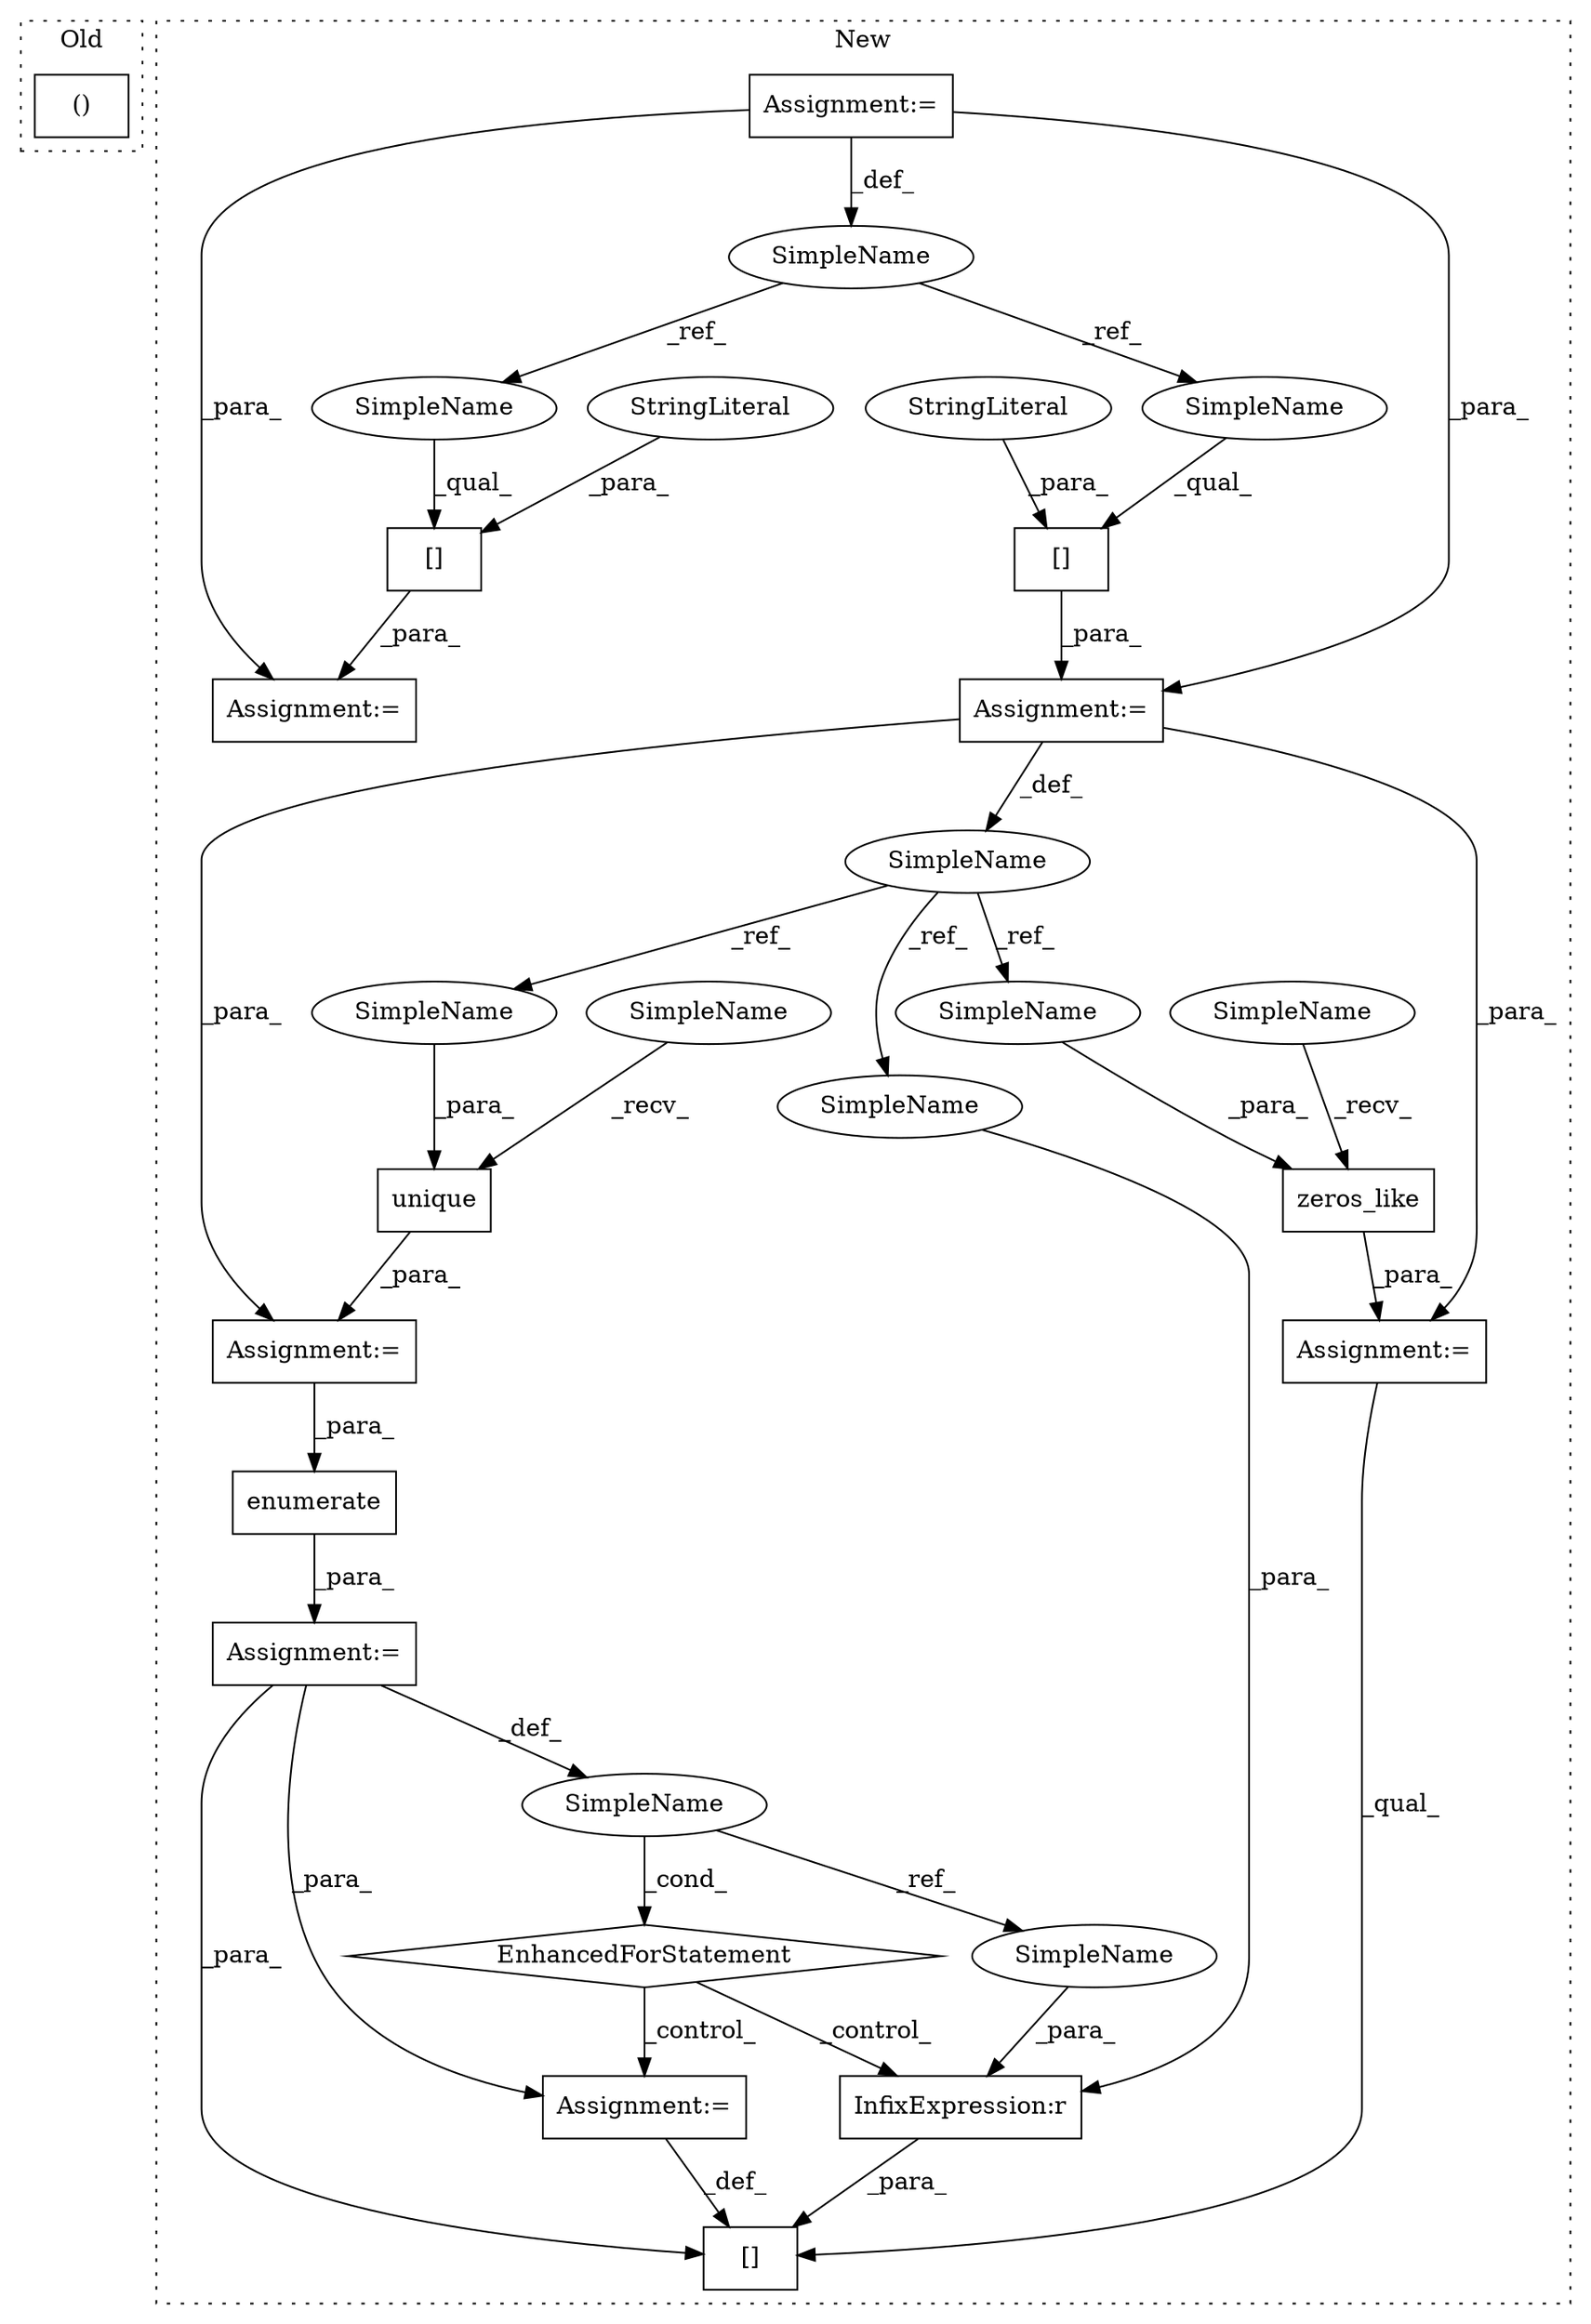 digraph G {
subgraph cluster0 {
1 [label="()" a="106" s="1095" l="21" shape="box"];
label = "Old";
style="dotted";
}
subgraph cluster1 {
2 [label="unique" a="32" s="1235,1252" l="7,1" shape="box"];
3 [label="Assignment:=" a="7" s="1295,1394" l="63,2" shape="box"];
4 [label="EnhancedForStatement" a="70" s="1295,1394" l="63,2" shape="diamond"];
5 [label="InfixExpression:r" a="27" s="1417" l="4" shape="box"];
6 [label="SimpleName" a="42" s="1362" l="8" shape="ellipse"];
7 [label="SimpleName" a="42" s="1185" l="10" shape="ellipse"];
8 [label="enumerate" a="32" s="1373,1393" l="10,1" shape="box"];
9 [label="zeros_like" a="32" s="1267,1288" l="11,1" shape="box"];
10 [label="[]" a="2" s="1404,1430" l="2,1" shape="box"];
11 [label="Assignment:=" a="7" s="1228" l="1" shape="box"];
12 [label="Assignment:=" a="7" s="1260" l="1" shape="box"];
13 [label="Assignment:=" a="7" s="1431" l="1" shape="box"];
14 [label="Assignment:=" a="7" s="1125" l="1" shape="box"];
15 [label="[]" a="2" s="1453,1468" l="7,1" shape="box"];
16 [label="SimpleName" a="42" s="1119" l="6" shape="ellipse"];
17 [label="[]" a="2" s="1196,1211" l="7,1" shape="box"];
18 [label="Assignment:=" a="7" s="1452" l="1" shape="box"];
19 [label="Assignment:=" a="7" s="1195" l="1" shape="box"];
20 [label="StringLiteral" a="45" s="1203" l="8" shape="ellipse"];
21 [label="StringLiteral" a="45" s="1460" l="8" shape="ellipse"];
22 [label="SimpleName" a="42" s="1407" l="10" shape="ellipse"];
23 [label="SimpleName" a="42" s="1242" l="10" shape="ellipse"];
24 [label="SimpleName" a="42" s="1278" l="10" shape="ellipse"];
25 [label="SimpleName" a="42" s="1421" l="8" shape="ellipse"];
26 [label="SimpleName" a="42" s="1453" l="6" shape="ellipse"];
27 [label="SimpleName" a="42" s="1196" l="6" shape="ellipse"];
28 [label="SimpleName" a="42" s="1261" l="5" shape="ellipse"];
29 [label="SimpleName" a="42" s="1229" l="5" shape="ellipse"];
label = "New";
style="dotted";
}
2 -> 11 [label="_para_"];
3 -> 6 [label="_def_"];
3 -> 13 [label="_para_"];
3 -> 10 [label="_para_"];
4 -> 13 [label="_control_"];
4 -> 5 [label="_control_"];
5 -> 10 [label="_para_"];
6 -> 25 [label="_ref_"];
6 -> 4 [label="_cond_"];
7 -> 23 [label="_ref_"];
7 -> 22 [label="_ref_"];
7 -> 24 [label="_ref_"];
8 -> 3 [label="_para_"];
9 -> 12 [label="_para_"];
11 -> 8 [label="_para_"];
12 -> 10 [label="_qual_"];
13 -> 10 [label="_def_"];
14 -> 16 [label="_def_"];
14 -> 18 [label="_para_"];
14 -> 19 [label="_para_"];
15 -> 18 [label="_para_"];
16 -> 27 [label="_ref_"];
16 -> 26 [label="_ref_"];
17 -> 19 [label="_para_"];
19 -> 12 [label="_para_"];
19 -> 11 [label="_para_"];
19 -> 7 [label="_def_"];
20 -> 17 [label="_para_"];
21 -> 15 [label="_para_"];
22 -> 5 [label="_para_"];
23 -> 2 [label="_para_"];
24 -> 9 [label="_para_"];
25 -> 5 [label="_para_"];
26 -> 15 [label="_qual_"];
27 -> 17 [label="_qual_"];
28 -> 9 [label="_recv_"];
29 -> 2 [label="_recv_"];
}